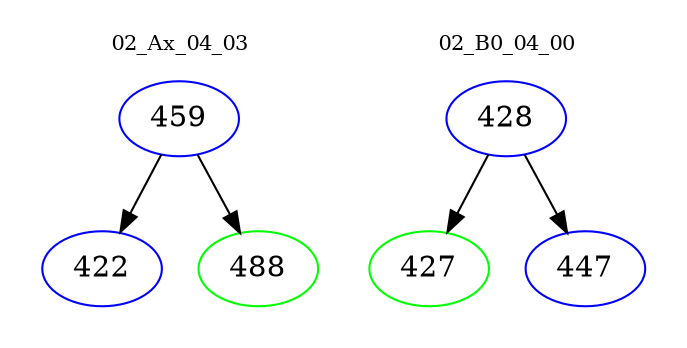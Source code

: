 digraph{
subgraph cluster_0 {
color = white
label = "02_Ax_04_03";
fontsize=10;
T0_459 [label="459", color="blue"]
T0_459 -> T0_422 [color="black"]
T0_422 [label="422", color="blue"]
T0_459 -> T0_488 [color="black"]
T0_488 [label="488", color="green"]
}
subgraph cluster_1 {
color = white
label = "02_B0_04_00";
fontsize=10;
T1_428 [label="428", color="blue"]
T1_428 -> T1_427 [color="black"]
T1_427 [label="427", color="green"]
T1_428 -> T1_447 [color="black"]
T1_447 [label="447", color="blue"]
}
}
